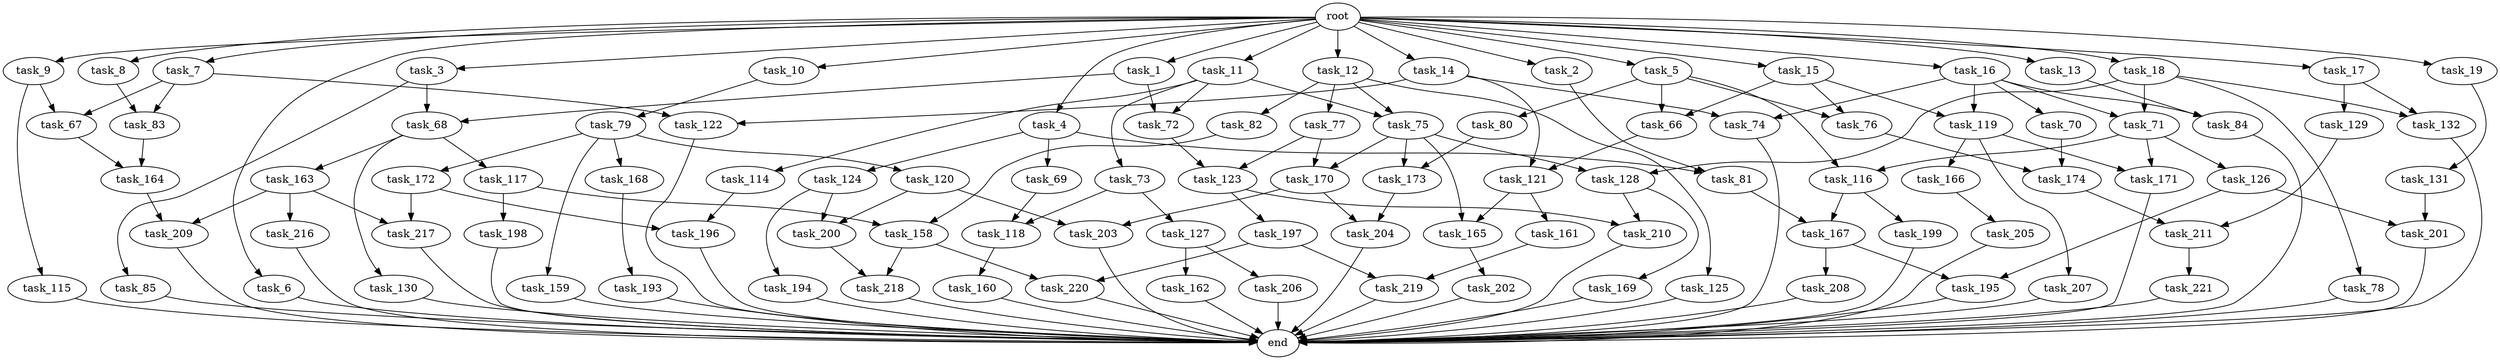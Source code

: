 digraph G {
  root [size="0.000000"];
  task_1 [size="10.240000"];
  task_2 [size="10.240000"];
  task_3 [size="10.240000"];
  task_4 [size="10.240000"];
  task_5 [size="10.240000"];
  task_6 [size="10.240000"];
  task_7 [size="10.240000"];
  task_8 [size="10.240000"];
  task_9 [size="10.240000"];
  task_10 [size="10.240000"];
  task_11 [size="10.240000"];
  task_12 [size="10.240000"];
  task_13 [size="10.240000"];
  task_14 [size="10.240000"];
  task_15 [size="10.240000"];
  task_16 [size="10.240000"];
  task_17 [size="10.240000"];
  task_18 [size="10.240000"];
  task_19 [size="10.240000"];
  task_66 [size="4552665333.760000"];
  task_67 [size="8418135900.160000"];
  task_68 [size="5239860101.120000"];
  task_69 [size="2147483648.000000"];
  task_70 [size="3092376453.120000"];
  task_71 [size="6184752906.240000"];
  task_72 [size="10050223472.639999"];
  task_73 [size="6957847019.520000"];
  task_74 [size="7301444403.200000"];
  task_75 [size="13915694039.040001"];
  task_76 [size="4552665333.760000"];
  task_77 [size="6957847019.520000"];
  task_78 [size="3092376453.120000"];
  task_79 [size="5497558138.880000"];
  task_80 [size="343597383.680000"];
  task_81 [size="2920577761.280000"];
  task_82 [size="6957847019.520000"];
  task_83 [size="8418135900.160000"];
  task_84 [size="6184752906.240000"];
  task_85 [size="2147483648.000000"];
  task_114 [size="6957847019.520000"];
  task_115 [size="4209067950.080000"];
  task_116 [size="2491081031.680000"];
  task_117 [size="5497558138.880000"];
  task_118 [size="1116691496.960000"];
  task_119 [size="7301444403.200000"];
  task_120 [size="1374389534.720000"];
  task_121 [size="6356551598.080000"];
  task_122 [size="8418135900.160000"];
  task_123 [size="6270652252.160000"];
  task_124 [size="2147483648.000000"];
  task_125 [size="6957847019.520000"];
  task_126 [size="2147483648.000000"];
  task_127 [size="773094113.280000"];
  task_128 [size="11682311045.120001"];
  task_129 [size="2147483648.000000"];
  task_130 [size="5497558138.880000"];
  task_131 [size="1374389534.720000"];
  task_132 [size="5239860101.120000"];
  task_158 [size="7645041786.880000"];
  task_159 [size="1374389534.720000"];
  task_160 [size="5497558138.880000"];
  task_161 [size="343597383.680000"];
  task_162 [size="6957847019.520000"];
  task_163 [size="5497558138.880000"];
  task_164 [size="10050223472.639999"];
  task_165 [size="8933531975.680000"];
  task_166 [size="2147483648.000000"];
  task_167 [size="7730941132.800000"];
  task_168 [size="1374389534.720000"];
  task_169 [size="2147483648.000000"];
  task_170 [size="9363028705.280001"];
  task_171 [size="4294967296.000000"];
  task_172 [size="1374389534.720000"];
  task_173 [size="9363028705.280001"];
  task_174 [size="2147483648.000000"];
  task_193 [size="773094113.280000"];
  task_194 [size="6957847019.520000"];
  task_195 [size="9706626088.960001"];
  task_196 [size="12455405158.400000"];
  task_197 [size="5497558138.880000"];
  task_198 [size="2147483648.000000"];
  task_199 [size="6957847019.520000"];
  task_200 [size="12455405158.400000"];
  task_201 [size="5583457484.800000"];
  task_202 [size="343597383.680000"];
  task_203 [size="6871947673.600000"];
  task_204 [size="2748779069.440000"];
  task_205 [size="343597383.680000"];
  task_206 [size="6957847019.520000"];
  task_207 [size="2147483648.000000"];
  task_208 [size="5497558138.880000"];
  task_209 [size="1717986918.400000"];
  task_210 [size="7645041786.880000"];
  task_211 [size="3865470566.400000"];
  task_216 [size="343597383.680000"];
  task_217 [size="7301444403.200000"];
  task_218 [size="10050223472.639999"];
  task_219 [size="9964324126.719999"];
  task_220 [size="8332236554.240000"];
  task_221 [size="4209067950.080000"];
  end [size="0.000000"];

  root -> task_1 [size="1.000000"];
  root -> task_2 [size="1.000000"];
  root -> task_3 [size="1.000000"];
  root -> task_4 [size="1.000000"];
  root -> task_5 [size="1.000000"];
  root -> task_6 [size="1.000000"];
  root -> task_7 [size="1.000000"];
  root -> task_8 [size="1.000000"];
  root -> task_9 [size="1.000000"];
  root -> task_10 [size="1.000000"];
  root -> task_11 [size="1.000000"];
  root -> task_12 [size="1.000000"];
  root -> task_13 [size="1.000000"];
  root -> task_14 [size="1.000000"];
  root -> task_15 [size="1.000000"];
  root -> task_16 [size="1.000000"];
  root -> task_17 [size="1.000000"];
  root -> task_18 [size="1.000000"];
  root -> task_19 [size="1.000000"];
  task_1 -> task_68 [size="301989888.000000"];
  task_1 -> task_72 [size="301989888.000000"];
  task_2 -> task_81 [size="75497472.000000"];
  task_3 -> task_68 [size="209715200.000000"];
  task_3 -> task_85 [size="209715200.000000"];
  task_4 -> task_69 [size="209715200.000000"];
  task_4 -> task_81 [size="209715200.000000"];
  task_4 -> task_124 [size="209715200.000000"];
  task_5 -> task_66 [size="33554432.000000"];
  task_5 -> task_76 [size="33554432.000000"];
  task_5 -> task_80 [size="33554432.000000"];
  task_5 -> task_116 [size="33554432.000000"];
  task_6 -> end [size="1.000000"];
  task_7 -> task_67 [size="411041792.000000"];
  task_7 -> task_83 [size="411041792.000000"];
  task_7 -> task_122 [size="411041792.000000"];
  task_8 -> task_83 [size="411041792.000000"];
  task_9 -> task_67 [size="411041792.000000"];
  task_9 -> task_115 [size="411041792.000000"];
  task_10 -> task_79 [size="536870912.000000"];
  task_11 -> task_72 [size="679477248.000000"];
  task_11 -> task_73 [size="679477248.000000"];
  task_11 -> task_75 [size="679477248.000000"];
  task_11 -> task_114 [size="679477248.000000"];
  task_12 -> task_75 [size="679477248.000000"];
  task_12 -> task_77 [size="679477248.000000"];
  task_12 -> task_82 [size="679477248.000000"];
  task_12 -> task_125 [size="679477248.000000"];
  task_13 -> task_84 [size="301989888.000000"];
  task_14 -> task_74 [size="411041792.000000"];
  task_14 -> task_121 [size="411041792.000000"];
  task_14 -> task_122 [size="411041792.000000"];
  task_15 -> task_66 [size="411041792.000000"];
  task_15 -> task_76 [size="411041792.000000"];
  task_15 -> task_119 [size="411041792.000000"];
  task_16 -> task_70 [size="301989888.000000"];
  task_16 -> task_71 [size="301989888.000000"];
  task_16 -> task_74 [size="301989888.000000"];
  task_16 -> task_84 [size="301989888.000000"];
  task_16 -> task_119 [size="301989888.000000"];
  task_17 -> task_129 [size="209715200.000000"];
  task_17 -> task_132 [size="209715200.000000"];
  task_18 -> task_71 [size="301989888.000000"];
  task_18 -> task_78 [size="301989888.000000"];
  task_18 -> task_128 [size="301989888.000000"];
  task_18 -> task_132 [size="301989888.000000"];
  task_19 -> task_131 [size="134217728.000000"];
  task_66 -> task_121 [size="209715200.000000"];
  task_67 -> task_164 [size="679477248.000000"];
  task_68 -> task_117 [size="536870912.000000"];
  task_68 -> task_130 [size="536870912.000000"];
  task_68 -> task_163 [size="536870912.000000"];
  task_69 -> task_118 [size="33554432.000000"];
  task_70 -> task_174 [size="75497472.000000"];
  task_71 -> task_116 [size="209715200.000000"];
  task_71 -> task_126 [size="209715200.000000"];
  task_71 -> task_171 [size="209715200.000000"];
  task_72 -> task_123 [size="536870912.000000"];
  task_73 -> task_118 [size="75497472.000000"];
  task_73 -> task_127 [size="75497472.000000"];
  task_74 -> end [size="1.000000"];
  task_75 -> task_128 [size="838860800.000000"];
  task_75 -> task_165 [size="838860800.000000"];
  task_75 -> task_170 [size="838860800.000000"];
  task_75 -> task_173 [size="838860800.000000"];
  task_76 -> task_174 [size="134217728.000000"];
  task_77 -> task_123 [size="75497472.000000"];
  task_77 -> task_170 [size="75497472.000000"];
  task_78 -> end [size="1.000000"];
  task_79 -> task_120 [size="134217728.000000"];
  task_79 -> task_159 [size="134217728.000000"];
  task_79 -> task_168 [size="134217728.000000"];
  task_79 -> task_172 [size="134217728.000000"];
  task_80 -> task_173 [size="75497472.000000"];
  task_81 -> task_167 [size="75497472.000000"];
  task_82 -> task_158 [size="536870912.000000"];
  task_83 -> task_164 [size="301989888.000000"];
  task_84 -> end [size="1.000000"];
  task_85 -> end [size="1.000000"];
  task_114 -> task_196 [size="536870912.000000"];
  task_115 -> end [size="1.000000"];
  task_116 -> task_167 [size="679477248.000000"];
  task_116 -> task_199 [size="679477248.000000"];
  task_117 -> task_158 [size="209715200.000000"];
  task_117 -> task_198 [size="209715200.000000"];
  task_118 -> task_160 [size="536870912.000000"];
  task_119 -> task_166 [size="209715200.000000"];
  task_119 -> task_171 [size="209715200.000000"];
  task_119 -> task_207 [size="209715200.000000"];
  task_120 -> task_200 [size="536870912.000000"];
  task_120 -> task_203 [size="536870912.000000"];
  task_121 -> task_161 [size="33554432.000000"];
  task_121 -> task_165 [size="33554432.000000"];
  task_122 -> end [size="1.000000"];
  task_123 -> task_197 [size="536870912.000000"];
  task_123 -> task_210 [size="536870912.000000"];
  task_124 -> task_194 [size="679477248.000000"];
  task_124 -> task_200 [size="679477248.000000"];
  task_125 -> end [size="1.000000"];
  task_126 -> task_195 [size="411041792.000000"];
  task_126 -> task_201 [size="411041792.000000"];
  task_127 -> task_162 [size="679477248.000000"];
  task_127 -> task_206 [size="679477248.000000"];
  task_128 -> task_169 [size="209715200.000000"];
  task_128 -> task_210 [size="209715200.000000"];
  task_129 -> task_211 [size="75497472.000000"];
  task_130 -> end [size="1.000000"];
  task_131 -> task_201 [size="134217728.000000"];
  task_132 -> end [size="1.000000"];
  task_158 -> task_218 [size="679477248.000000"];
  task_158 -> task_220 [size="679477248.000000"];
  task_159 -> end [size="1.000000"];
  task_160 -> end [size="1.000000"];
  task_161 -> task_219 [size="838860800.000000"];
  task_162 -> end [size="1.000000"];
  task_163 -> task_209 [size="33554432.000000"];
  task_163 -> task_216 [size="33554432.000000"];
  task_163 -> task_217 [size="33554432.000000"];
  task_164 -> task_209 [size="134217728.000000"];
  task_165 -> task_202 [size="33554432.000000"];
  task_166 -> task_205 [size="33554432.000000"];
  task_167 -> task_195 [size="536870912.000000"];
  task_167 -> task_208 [size="536870912.000000"];
  task_168 -> task_193 [size="75497472.000000"];
  task_169 -> end [size="1.000000"];
  task_170 -> task_203 [size="134217728.000000"];
  task_170 -> task_204 [size="134217728.000000"];
  task_171 -> end [size="1.000000"];
  task_172 -> task_196 [size="679477248.000000"];
  task_172 -> task_217 [size="679477248.000000"];
  task_173 -> task_204 [size="134217728.000000"];
  task_174 -> task_211 [size="301989888.000000"];
  task_193 -> end [size="1.000000"];
  task_194 -> end [size="1.000000"];
  task_195 -> end [size="1.000000"];
  task_196 -> end [size="1.000000"];
  task_197 -> task_219 [size="134217728.000000"];
  task_197 -> task_220 [size="134217728.000000"];
  task_198 -> end [size="1.000000"];
  task_199 -> end [size="1.000000"];
  task_200 -> task_218 [size="301989888.000000"];
  task_201 -> end [size="1.000000"];
  task_202 -> end [size="1.000000"];
  task_203 -> end [size="1.000000"];
  task_204 -> end [size="1.000000"];
  task_205 -> end [size="1.000000"];
  task_206 -> end [size="1.000000"];
  task_207 -> end [size="1.000000"];
  task_208 -> end [size="1.000000"];
  task_209 -> end [size="1.000000"];
  task_210 -> end [size="1.000000"];
  task_211 -> task_221 [size="411041792.000000"];
  task_216 -> end [size="1.000000"];
  task_217 -> end [size="1.000000"];
  task_218 -> end [size="1.000000"];
  task_219 -> end [size="1.000000"];
  task_220 -> end [size="1.000000"];
  task_221 -> end [size="1.000000"];
}
